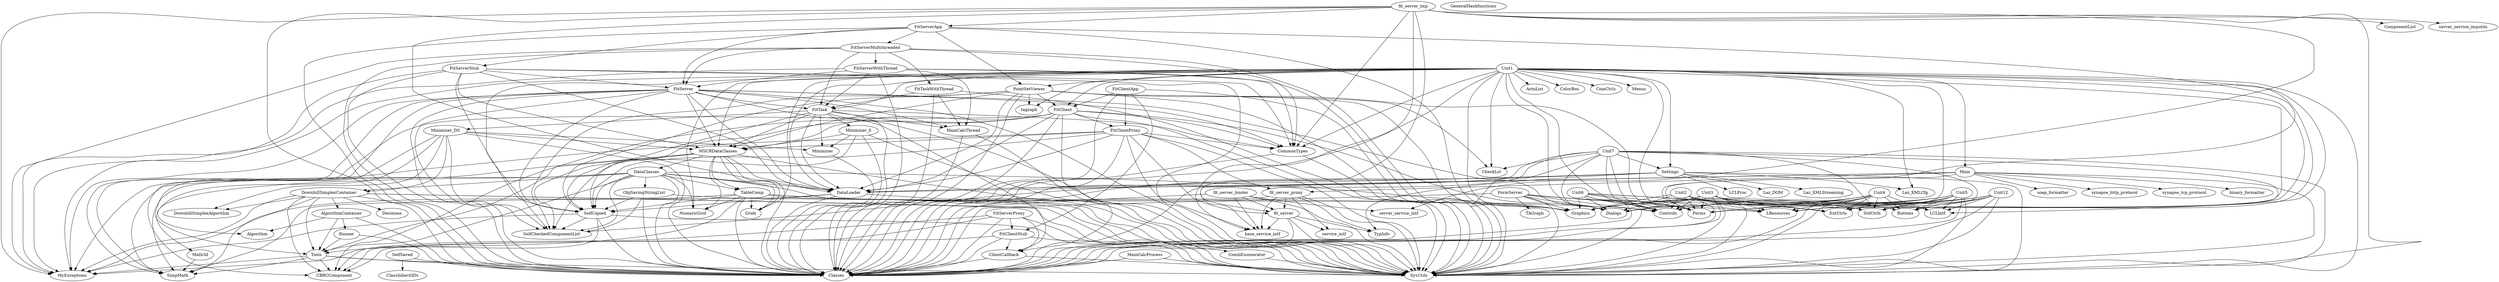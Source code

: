 DiGraph Uses {
  "AlgorithmContainer" -> "Algorithm"
  "AlgorithmContainer" -> "Classes"
  "AlgorithmContainer" -> "Runner"
  "AlgorithmContainer" -> "Tools"
  "AlgorithmContainer" [href="AlgorithmContainer.html"]
  "ClassInheritIDs" [href="ClassInheritIDs.html"]
  "ClientCallback" -> "Classes"
  "ClientCallback" -> "SysUtils"
  "ClientCallback" [href="ClientCallback.html"]
  "CombEnumerator" -> "SysUtils"
  "CombEnumerator" [href="CombEnumerator.html"]
  "CommonTypes" -> "Classes"
  "CommonTypes" -> "SysUtils"
  "CommonTypes" [href="CommonTypes.html"]
  "DataClasses" -> "Classes"
  "DataClasses" -> "DataLoader"
  "DataClasses" -> "DownhillSimplexContainer"
  "DataClasses" -> "Graphics"
  "DataClasses" -> "Grids"
  "DataClasses" -> "Math3d"
  "DataClasses" -> "NumericGrid"
  "DataClasses" -> "ObjSavingStringList"
  "DataClasses" -> "SelfCheckedComponentList"
  "DataClasses" -> "SelfCopied"
  "DataClasses" -> "SimpMath"
  "DataClasses" -> "SysUtils"
  "DataClasses" -> "TableComp"
  "DataClasses" -> "Tools"
  "DataClasses" [href="DataClasses.html"]
  "DataLoader" -> "Classes"
  "DataLoader" -> "SelfCopied"
  "DataLoader" -> "SimpMath"
  "DataLoader" -> "SysUtils"
  "DataLoader" [href="DataLoader.html"]
  "DownhillSimplexContainer" -> "AlgorithmContainer"
  "DownhillSimplexContainer" -> "CBRCComponent"
  "DownhillSimplexContainer" -> "Classes"
  "DownhillSimplexContainer" -> "CombEnumerator"
  "DownhillSimplexContainer" -> "Decisions"
  "DownhillSimplexContainer" -> "DownhillSimplexAlgorithm"
  "DownhillSimplexContainer" -> "MyExceptions"
  "DownhillSimplexContainer" -> "SimpMath"
  "DownhillSimplexContainer" -> "SysUtils"
  "DownhillSimplexContainer" -> "Tools"
  "DownhillSimplexContainer" [href="DownhillSimplexContainer.html"]
  "FitClient" -> "CBRCComponent"
  "FitClient" -> "Classes"
  "FitClient" -> "ClientCallback"
  "FitClient" -> "CommonTypes"
  "FitClient" -> "DataLoader"
  "FitClient" -> "Dialogs"
  "FitClient" -> "FitClientProxy"
  "FitClient" -> "MSCRDataClasses"
  "FitClient" -> "SelfCopied"
  "FitClient" -> "SimpMath"
  "FitClient" -> "SysUtils"
  "FitClient" [href="FitClient.html"]
  "FitClientApp" -> "Classes"
  "FitClientApp" -> "FitClient"
  "FitClientApp" -> "FitClientProxy"
  "FitClientApp" -> "FitClientStub"
  "FitClientApp" -> "SysUtils"
  "FitClientApp" [href="FitClientApp.html"]
  "FitClientProxy" -> "base_service_intf"
  "FitClientProxy" -> "Classes"
  "FitClientProxy" -> "CommonTypes"
  "FitClientProxy" -> "DataLoader"
  "FitClientProxy" -> "fit_server"
  "FitClientProxy" -> "fit_server_proxy"
  "FitClientProxy" -> "MSCRDataClasses"
  "FitClientProxy" -> "MyExceptions"
  "FitClientProxy" -> "SelfCopied"
  "FitClientProxy" -> "SysUtils"
  "FitClientProxy" [href="FitClientProxy.html"]
  "FitClientStub" -> "CBRCComponent"
  "FitClientStub" -> "Classes"
  "FitClientStub" -> "ClientCallback"
  "FitClientStub" -> "SysUtils"
  "FitClientStub" [href="FitClientStub.html"]
  "FitServer" -> "CBRCComponent"
  "FitServer" -> "Classes"
  "FitServer" -> "ClientCallback"
  "FitServer" -> "CommonTypes"
  "FitServer" -> "DataLoader"
  "FitServer" -> "Dialogs"
  "FitServer" -> "FitTask"
  "FitServer" -> "MainCalcThread"
  "FitServer" -> "MSCRDataClasses"
  "FitServer" -> "MyExceptions"
  "FitServer" -> "SelfCheckedComponentList"
  "FitServer" -> "SelfCopied"
  "FitServer" -> "SimpMath"
  "FitServer" -> "SysUtils"
  "FitServer" [href="FitServer.html"]
  "FitServerApp" -> "Classes"
  "FitServerApp" -> "FitServer"
  "FitServerApp" -> "FitServerMultithreaded"
  "FitServerApp" -> "FitServerStub"
  "FitServerApp" -> "Forms"
  "FitServerApp" -> "PointSetViewer"
  "FitServerApp" -> "SysUtils"
  "FitServerApp" [href="FitServerApp.html"]
  "FitServerMultithreaded" -> "Classes"
  "FitServerMultithreaded" -> "CommonTypes"
  "FitServerMultithreaded" -> "FitServer"
  "FitServerMultithreaded" -> "FitServerWithThread"
  "FitServerMultithreaded" -> "FitTask"
  "FitServerMultithreaded" -> "FitTaskWithThread"
  "FitServerMultithreaded" -> "MyExceptions"
  "FitServerMultithreaded" -> "SysUtils"
  "FitServerMultithreaded" [href="FitServerMultithreaded.html"]
  "FitServerProxy" -> "CBRCComponent"
  "FitServerProxy" -> "Classes"
  "FitServerProxy" -> "ClientCallback"
  "FitServerProxy" -> "FitClientStub"
  "FitServerProxy" -> "MyExceptions"
  "FitServerProxy" -> "SysUtils"
  "FitServerProxy" [href="FitServerProxy.html"]
  "FitServerStub" -> "Classes"
  "FitServerStub" -> "CommonTypes"
  "FitServerStub" -> "DataLoader"
  "FitServerStub" -> "FitServer"
  "FitServerStub" -> "MSCRDataClasses"
  "FitServerStub" -> "MyExceptions"
  "FitServerStub" -> "SelfCopied"
  "FitServerStub" -> "SysUtils"
  "FitServerStub" [href="FitServerStub.html"]
  "FitServerWithThread" -> "Classes"
  "FitServerWithThread" -> "CommonTypes"
  "FitServerWithThread" -> "FitServer"
  "FitServerWithThread" -> "FitTask"
  "FitServerWithThread" -> "MainCalcThread"
  "FitServerWithThread" -> "MyExceptions"
  "FitServerWithThread" -> "SysUtils"
  "FitServerWithThread" [href="FitServerWithThread.html"]
  "FitTask" -> "Classes"
  "FitTask" -> "CommonTypes"
  "FitTask" -> "DataLoader"
  "FitTask" -> "MainCalcThread"
  "FitTask" -> "Minimizer"
  "FitTask" -> "Minimizer_DS"
  "FitTask" -> "Minimizer_S"
  "FitTask" -> "MSCRDataClasses"
  "FitTask" -> "SelfCopied"
  "FitTask" -> "SysUtils"
  "FitTask" [href="FitTask.html"]
  "FitTaskWithThread" -> "Classes"
  "FitTaskWithThread" -> "FitTask"
  "FitTaskWithThread" -> "MainCalcThread"
  "FitTaskWithThread" -> "SysUtils"
  "FitTaskWithThread" [href="FitTaskWithThread.html"]
  "fit_server" -> "base_service_intf"
  "fit_server" -> "Classes"
  "fit_server" -> "service_intf"
  "fit_server" -> "SysUtils"
  "fit_server" -> "TypInfo"
  "fit_server" [href="fit_server.html"]
  "fit_server_binder" -> "base_service_intf"
  "fit_server_binder" -> "Classes"
  "fit_server_binder" -> "fit_server"
  "fit_server_binder" -> "server_service_intf"
  "fit_server_binder" -> "SysUtils"
  "fit_server_binder" [href="fit_server_binder.html"]
  "fit_server_imp" -> "base_service_intf"
  "fit_server_imp" -> "Classes"
  "fit_server_imp" -> "CommonTypes"
  "fit_server_imp" -> "ComponentList"
  "fit_server_imp" -> "DataLoader"
  "fit_server_imp" -> "fit_server"
  "fit_server_imp" -> "FitServerApp"
  "fit_server_imp" -> "MyExceptions"
  "fit_server_imp" -> "server_service_imputils"
  "fit_server_imp" -> "server_service_intf"
  "fit_server_imp" -> "SysUtils"
  "fit_server_imp" [href="fit_server_imp.html"]
  "fit_server_proxy" -> "base_service_intf"
  "fit_server_proxy" -> "Classes"
  "fit_server_proxy" -> "fit_server"
  "fit_server_proxy" -> "service_intf"
  "fit_server_proxy" -> "SysUtils"
  "fit_server_proxy" -> "TypInfo"
  "fit_server_proxy" [href="fit_server_proxy.html"]
  "FormServer" -> "Classes"
  "FormServer" -> "Controls"
  "FormServer" -> "Dialogs"
  "FormServer" -> "ExtCtrls"
  "FormServer" -> "Forms"
  "FormServer" -> "Graphics"
  "FormServer" -> "LResources"
  "FormServer" -> "SysUtils"
  "FormServer" -> "TAGraph"
  "FormServer" [href="FormServer.html"]
  "GeneralHashfunctions" [href="GeneralHashfunctions.html"]
  "Main" -> "base_service_intf"
  "Main" -> "binary_formatter"
  "Main" -> "Classes"
  "Main" -> "DataLoader"
  "Main" -> "fit_server_proxy"
  "Main" -> "Forms"
  "Main" -> "soap_formatter"
  "Main" -> "synapse_http_protocol"
  "Main" -> "synapse_tcp_protocol"
  "Main" -> "SysUtils"
  "Main" [href="Main.html"]
  "MainCalcProcess" -> "Classes"
  "MainCalcProcess" -> "SysUtils"
  "MainCalcProcess" [href="MainCalcProcess.html"]
  "MainCalcThread" -> "Classes"
  "MainCalcThread" -> "SysUtils"
  "MainCalcThread" [href="MainCalcThread.html"]
  "Math3d" -> "SimpMath"
  "Math3d" [href="Math3d.html"]
  "Minimizer" -> "Classes"
  "Minimizer" [href="Minimizer.html"]
  "Minimizer_DS" -> "Algorithm"
  "Minimizer_DS" -> "Classes"
  "Minimizer_DS" -> "DownhillSimplexAlgorithm"
  "Minimizer_DS" -> "DownhillSimplexContainer"
  "Minimizer_DS" -> "Minimizer"
  "Minimizer_DS" -> "MSCRDataClasses"
  "Minimizer_DS" -> "SelfCheckedComponentList"
  "Minimizer_DS" -> "Tools"
  "Minimizer_DS" [href="Minimizer_DS.html"]
  "Minimizer_S" -> "Classes"
  "Minimizer_S" -> "Minimizer"
  "Minimizer_S" -> "MSCRDataClasses"
  "Minimizer_S" -> "SelfCheckedComponentList"
  "Minimizer_S" -> "SysUtils"
  "Minimizer_S" [href="Minimizer_S.html"]
  "MSCRDataClasses" -> "Classes"
  "MSCRDataClasses" -> "DataClasses"
  "MSCRDataClasses" -> "DataLoader"
  "MSCRDataClasses" -> "Grids"
  "MSCRDataClasses" -> "NumericGrid"
  "MSCRDataClasses" -> "SelfCheckedComponentList"
  "MSCRDataClasses" -> "SimpMath"
  "MSCRDataClasses" -> "SysUtils"
  "MSCRDataClasses" -> "TableComp"
  "MSCRDataClasses" -> "Tools"
  "MSCRDataClasses" [href="MSCRDataClasses.html"]
  "ObjSavingStringList" -> "Classes"
  "ObjSavingStringList" -> "SelfCheckedComponentList"
  "ObjSavingStringList" -> "SelfCopied"
  "ObjSavingStringList" -> "SysUtils"
  "ObjSavingStringList" [href="ObjSavingStringList.html"]
  "PointSetViewer" -> "CheckLst"
  "PointSetViewer" -> "Classes"
  "PointSetViewer" -> "DataLoader"
  "PointSetViewer" -> "FitClient"
  "PointSetViewer" -> "Forms"
  "PointSetViewer" -> "Graphics"
  "PointSetViewer" -> "MSCRDataClasses"
  "PointSetViewer" -> "SelfCheckedComponentList"
  "PointSetViewer" -> "SelfCopied"
  "PointSetViewer" -> "SysUtils"
  "PointSetViewer" -> "tagraph"
  "PointSetViewer" [href="PointSetViewer.html"]
  "Runner" -> "Classes"
  "Runner" -> "Tools"
  "Runner" [href="Runner.html"]
  "SelfCopied" -> "CBRCComponent"
  "SelfCopied" -> "Classes"
  "SelfCopied" -> "MyExceptions"
  "SelfCopied" -> "SelfCheckedComponentList"
  "SelfCopied" -> "SysUtils"
  "SelfCopied" [href="SelfCopied.html"]
  "SelfSaved" -> "Classes"
  "SelfSaved" -> "ClassInheritIDs"
  "SelfSaved" [href="SelfSaved.html"]
  "Settings" -> "Classes"
  "Settings" -> "DataLoader"
  "Settings" -> "Laz_DOM"
  "Settings" -> "Laz_XMLCfg"
  "Settings" -> "Laz_XMLStreaming"
  "Settings" -> "LCLProc"
  "Settings" -> "SelfCheckedComponentList"
  "Settings" -> "SysUtils"
  "Settings" -> "TypInfo"
  "Settings" [href="Settings.html"]
  "TableComp" -> "Classes"
  "TableComp" -> "Controls"
  "TableComp" -> "Graphics"
  "TableComp" -> "Grids"
  "TableComp" -> "MyExceptions"
  "TableComp" -> "NumericGrid"
  "TableComp" -> "SelfCopied"
  "TableComp" -> "SysUtils"
  "TableComp" -> "Tools"
  "TableComp" [href="TableComp.html"]
  "Tools" -> "CBRCComponent"
  "Tools" -> "Classes"
  "Tools" -> "MyExceptions"
  "Tools" -> "SimpMath"
  "Tools" -> "SysUtils"
  "Tools" [href="Tools.html"]
  "Unit1" -> "ActnList"
  "Unit1" -> "Buttons"
  "Unit1" -> "CheckLst"
  "Unit1" -> "Classes"
  "Unit1" -> "ColorBox"
  "Unit1" -> "ComCtrls"
  "Unit1" -> "CommonTypes"
  "Unit1" -> "Controls"
  "Unit1" -> "DataLoader"
  "Unit1" -> "Dialogs"
  "Unit1" -> "ExtCtrls"
  "Unit1" -> "FitClient"
  "Unit1" -> "FitTask"
  "Unit1" -> "Forms"
  "Unit1" -> "Graphics"
  "Unit1" -> "Grids"
  "Unit1" -> "Laz_XMLCfg"
  "Unit1" -> "LCLIntf"
  "Unit1" -> "LResources"
  "Unit1" -> "Main"
  "Unit1" -> "Menus"
  "Unit1" -> "MSCRDataClasses"
  "Unit1" -> "MyExceptions"
  "Unit1" -> "NumericGrid"
  "Unit1" -> "PointSetViewer"
  "Unit1" -> "SelfCheckedComponentList"
  "Unit1" -> "Settings"
  "Unit1" -> "StdCtrls"
  "Unit1" -> "SysUtils"
  "Unit1" -> "tagraph"
  "Unit1" [href="Unit1.html"]
  "Unit12" -> "Buttons"
  "Unit12" -> "Classes"
  "Unit12" -> "Controls"
  "Unit12" -> "ExtCtrls"
  "Unit12" -> "Forms"
  "Unit12" -> "Graphics"
  "Unit12" -> "LCLIntf"
  "Unit12" -> "LResources"
  "Unit12" -> "StdCtrls"
  "Unit12" -> "SysUtils"
  "Unit12" [href="Unit12.html"]
  "Unit2" -> "Classes"
  "Unit2" -> "Controls"
  "Unit2" -> "Dialogs"
  "Unit2" -> "ExtCtrls"
  "Unit2" -> "Forms"
  "Unit2" -> "Graphics"
  "Unit2" -> "LResources"
  "Unit2" -> "StdCtrls"
  "Unit2" -> "SysUtils"
  "Unit2" [href="Unit2.html"]
  "Unit3" -> "Buttons"
  "Unit3" -> "Classes"
  "Unit3" -> "Controls"
  "Unit3" -> "Dialogs"
  "Unit3" -> "ExtCtrls"
  "Unit3" -> "Forms"
  "Unit3" -> "Graphics"
  "Unit3" -> "LCLIntf"
  "Unit3" -> "LResources"
  "Unit3" -> "StdCtrls"
  "Unit3" -> "SysUtils"
  "Unit3" [href="Unit3.html"]
  "Unit4" -> "Buttons"
  "Unit4" -> "Classes"
  "Unit4" -> "Controls"
  "Unit4" -> "Dialogs"
  "Unit4" -> "ExtCtrls"
  "Unit4" -> "Forms"
  "Unit4" -> "Graphics"
  "Unit4" -> "LCLIntf"
  "Unit4" -> "LResources"
  "Unit4" -> "StdCtrls"
  "Unit4" -> "SysUtils"
  "Unit4" [href="Unit4.html"]
  "Unit5" -> "Buttons"
  "Unit5" -> "Classes"
  "Unit5" -> "Controls"
  "Unit5" -> "Dialogs"
  "Unit5" -> "ExtCtrls"
  "Unit5" -> "Forms"
  "Unit5" -> "Graphics"
  "Unit5" -> "LCLIntf"
  "Unit5" -> "LResources"
  "Unit5" -> "StdCtrls"
  "Unit5" -> "SysUtils"
  "Unit5" [href="Unit5.html"]
  "Unit6" -> "Classes"
  "Unit6" -> "Controls"
  "Unit6" -> "Dialogs"
  "Unit6" -> "ExtCtrls"
  "Unit6" -> "Forms"
  "Unit6" -> "Graphics"
  "Unit6" -> "LResources"
  "Unit6" -> "StdCtrls"
  "Unit6" -> "SysUtils"
  "Unit6" [href="Unit6.html"]
  "Unit7" -> "CheckLst"
  "Unit7" -> "Classes"
  "Unit7" -> "Controls"
  "Unit7" -> "DataLoader"
  "Unit7" -> "Dialogs"
  "Unit7" -> "ExtCtrls"
  "Unit7" -> "Forms"
  "Unit7" -> "Graphics"
  "Unit7" -> "LResources"
  "Unit7" -> "Settings"
  "Unit7" -> "StdCtrls"
  "Unit7" -> "SysUtils"
  "Unit7" [href="Unit7.html"]
}
